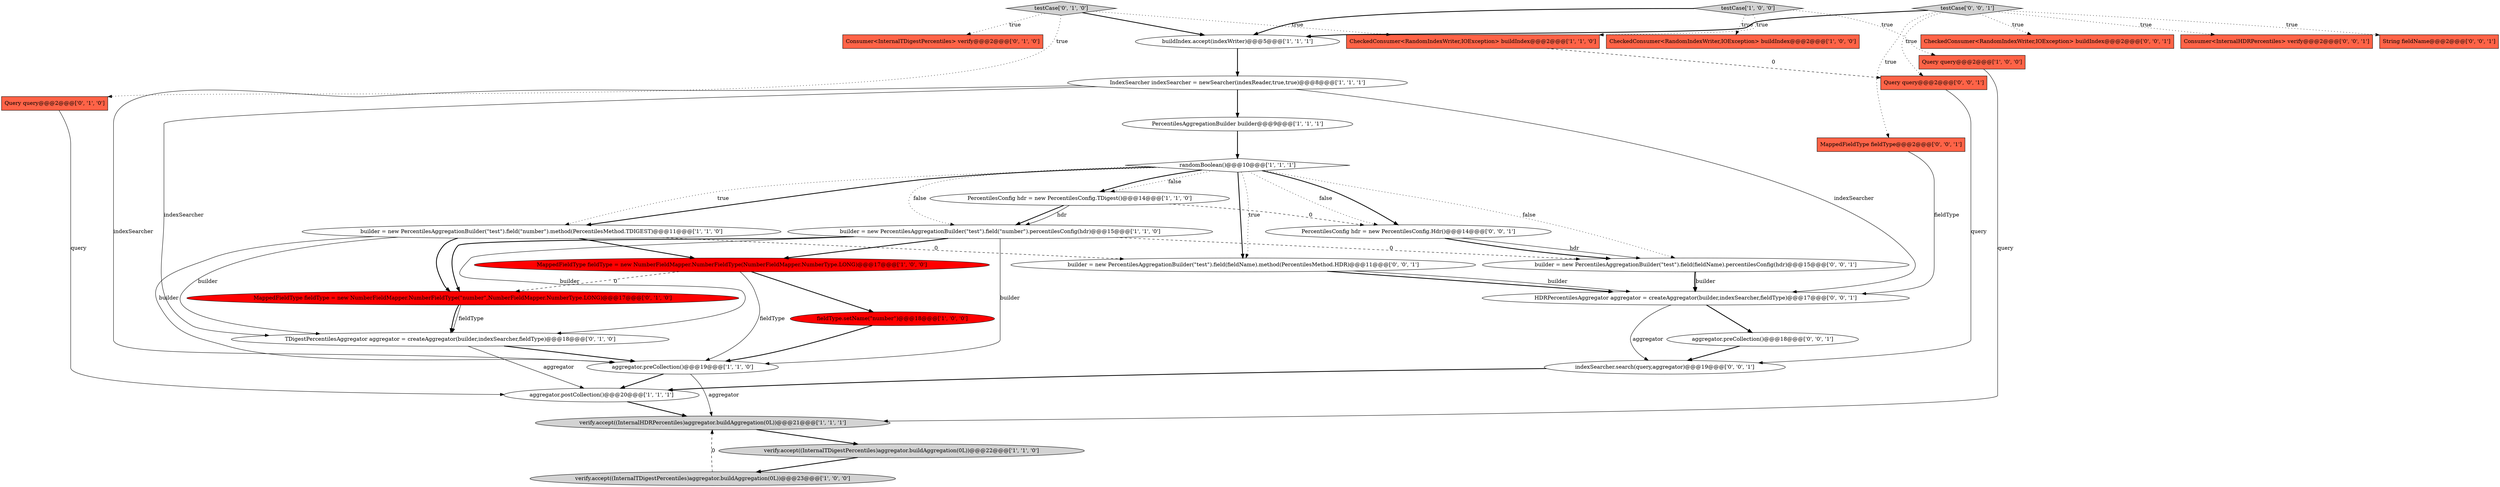 digraph {
14 [style = filled, label = "aggregator.preCollection()@@@19@@@['1', '1', '0']", fillcolor = white, shape = ellipse image = "AAA0AAABBB1BBB"];
11 [style = filled, label = "aggregator.postCollection()@@@20@@@['1', '1', '1']", fillcolor = white, shape = ellipse image = "AAA0AAABBB1BBB"];
7 [style = filled, label = "Query query@@@2@@@['1', '0', '0']", fillcolor = tomato, shape = box image = "AAA0AAABBB1BBB"];
18 [style = filled, label = "Query query@@@2@@@['0', '1', '0']", fillcolor = tomato, shape = box image = "AAA0AAABBB2BBB"];
17 [style = filled, label = "CheckedConsumer<RandomIndexWriter,IOException> buildIndex@@@2@@@['1', '1', '0']", fillcolor = tomato, shape = box image = "AAA0AAABBB1BBB"];
27 [style = filled, label = "CheckedConsumer<RandomIndexWriter,IOException> buildIndex@@@2@@@['0', '0', '1']", fillcolor = tomato, shape = box image = "AAA0AAABBB3BBB"];
1 [style = filled, label = "randomBoolean()@@@10@@@['1', '1', '1']", fillcolor = white, shape = diamond image = "AAA0AAABBB1BBB"];
26 [style = filled, label = "indexSearcher.search(query,aggregator)@@@19@@@['0', '0', '1']", fillcolor = white, shape = ellipse image = "AAA0AAABBB3BBB"];
10 [style = filled, label = "testCase['1', '0', '0']", fillcolor = lightgray, shape = diamond image = "AAA0AAABBB1BBB"];
16 [style = filled, label = "verify.accept((InternalTDigestPercentiles)aggregator.buildAggregation(0L))@@@23@@@['1', '0', '0']", fillcolor = lightgray, shape = ellipse image = "AAA0AAABBB1BBB"];
21 [style = filled, label = "testCase['0', '1', '0']", fillcolor = lightgray, shape = diamond image = "AAA0AAABBB2BBB"];
15 [style = filled, label = "PercentilesAggregationBuilder builder@@@9@@@['1', '1', '1']", fillcolor = white, shape = ellipse image = "AAA0AAABBB1BBB"];
3 [style = filled, label = "builder = new PercentilesAggregationBuilder(\"test\").field(\"number\").percentilesConfig(hdr)@@@15@@@['1', '1', '0']", fillcolor = white, shape = ellipse image = "AAA0AAABBB1BBB"];
5 [style = filled, label = "buildIndex.accept(indexWriter)@@@5@@@['1', '1', '1']", fillcolor = white, shape = ellipse image = "AAA0AAABBB1BBB"];
6 [style = filled, label = "verify.accept((InternalTDigestPercentiles)aggregator.buildAggregation(0L))@@@22@@@['1', '1', '0']", fillcolor = lightgray, shape = ellipse image = "AAA0AAABBB1BBB"];
25 [style = filled, label = "builder = new PercentilesAggregationBuilder(\"test\").field(fieldName).percentilesConfig(hdr)@@@15@@@['0', '0', '1']", fillcolor = white, shape = ellipse image = "AAA0AAABBB3BBB"];
13 [style = filled, label = "builder = new PercentilesAggregationBuilder(\"test\").field(\"number\").method(PercentilesMethod.TDIGEST)@@@11@@@['1', '1', '0']", fillcolor = white, shape = ellipse image = "AAA0AAABBB1BBB"];
8 [style = filled, label = "IndexSearcher indexSearcher = newSearcher(indexReader,true,true)@@@8@@@['1', '1', '1']", fillcolor = white, shape = ellipse image = "AAA0AAABBB1BBB"];
29 [style = filled, label = "HDRPercentilesAggregator aggregator = createAggregator(builder,indexSearcher,fieldType)@@@17@@@['0', '0', '1']", fillcolor = white, shape = ellipse image = "AAA0AAABBB3BBB"];
33 [style = filled, label = "testCase['0', '0', '1']", fillcolor = lightgray, shape = diamond image = "AAA0AAABBB3BBB"];
34 [style = filled, label = "Query query@@@2@@@['0', '0', '1']", fillcolor = tomato, shape = box image = "AAA0AAABBB3BBB"];
19 [style = filled, label = "TDigestPercentilesAggregator aggregator = createAggregator(builder,indexSearcher,fieldType)@@@18@@@['0', '1', '0']", fillcolor = white, shape = ellipse image = "AAA0AAABBB2BBB"];
23 [style = filled, label = "builder = new PercentilesAggregationBuilder(\"test\").field(fieldName).method(PercentilesMethod.HDR)@@@11@@@['0', '0', '1']", fillcolor = white, shape = ellipse image = "AAA0AAABBB3BBB"];
32 [style = filled, label = "PercentilesConfig hdr = new PercentilesConfig.Hdr()@@@14@@@['0', '0', '1']", fillcolor = white, shape = ellipse image = "AAA0AAABBB3BBB"];
28 [style = filled, label = "aggregator.preCollection()@@@18@@@['0', '0', '1']", fillcolor = white, shape = ellipse image = "AAA0AAABBB3BBB"];
24 [style = filled, label = "Consumer<InternalHDRPercentiles> verify@@@2@@@['0', '0', '1']", fillcolor = tomato, shape = box image = "AAA0AAABBB3BBB"];
20 [style = filled, label = "Consumer<InternalTDigestPercentiles> verify@@@2@@@['0', '1', '0']", fillcolor = tomato, shape = box image = "AAA0AAABBB2BBB"];
30 [style = filled, label = "String fieldName@@@2@@@['0', '0', '1']", fillcolor = tomato, shape = box image = "AAA0AAABBB3BBB"];
12 [style = filled, label = "CheckedConsumer<RandomIndexWriter,IOException> buildIndex@@@2@@@['1', '0', '0']", fillcolor = tomato, shape = box image = "AAA0AAABBB1BBB"];
22 [style = filled, label = "MappedFieldType fieldType = new NumberFieldMapper.NumberFieldType(\"number\",NumberFieldMapper.NumberType.LONG)@@@17@@@['0', '1', '0']", fillcolor = red, shape = ellipse image = "AAA1AAABBB2BBB"];
2 [style = filled, label = "fieldType.setName(\"number\")@@@18@@@['1', '0', '0']", fillcolor = red, shape = ellipse image = "AAA1AAABBB1BBB"];
31 [style = filled, label = "MappedFieldType fieldType@@@2@@@['0', '0', '1']", fillcolor = tomato, shape = box image = "AAA0AAABBB3BBB"];
9 [style = filled, label = "verify.accept((InternalHDRPercentiles)aggregator.buildAggregation(0L))@@@21@@@['1', '1', '1']", fillcolor = lightgray, shape = ellipse image = "AAA0AAABBB1BBB"];
0 [style = filled, label = "MappedFieldType fieldType = new NumberFieldMapper.NumberFieldType(NumberFieldMapper.NumberType.LONG)@@@17@@@['1', '0', '0']", fillcolor = red, shape = ellipse image = "AAA1AAABBB1BBB"];
4 [style = filled, label = "PercentilesConfig hdr = new PercentilesConfig.TDigest()@@@14@@@['1', '1', '0']", fillcolor = white, shape = ellipse image = "AAA0AAABBB1BBB"];
8->19 [style = solid, label="indexSearcher"];
1->3 [style = dotted, label="false"];
5->8 [style = bold, label=""];
4->3 [style = bold, label=""];
1->4 [style = bold, label=""];
10->12 [style = dotted, label="true"];
1->32 [style = dotted, label="false"];
21->20 [style = dotted, label="true"];
29->26 [style = solid, label="aggregator"];
8->15 [style = bold, label=""];
17->34 [style = dashed, label="0"];
3->25 [style = dashed, label="0"];
22->19 [style = bold, label=""];
21->18 [style = dotted, label="true"];
33->34 [style = dotted, label="true"];
0->2 [style = bold, label=""];
3->19 [style = solid, label="builder"];
1->25 [style = dotted, label="false"];
28->26 [style = bold, label=""];
0->14 [style = solid, label="fieldType"];
21->17 [style = dotted, label="true"];
25->29 [style = bold, label=""];
33->5 [style = bold, label=""];
11->9 [style = bold, label=""];
3->22 [style = bold, label=""];
13->23 [style = dashed, label="0"];
33->30 [style = dotted, label="true"];
8->29 [style = solid, label="indexSearcher"];
1->13 [style = bold, label=""];
3->14 [style = solid, label="builder"];
26->11 [style = bold, label=""];
3->0 [style = bold, label=""];
1->23 [style = bold, label=""];
9->6 [style = bold, label=""];
14->9 [style = solid, label="aggregator"];
10->17 [style = dotted, label="true"];
0->22 [style = dashed, label="0"];
13->14 [style = solid, label="builder"];
23->29 [style = bold, label=""];
29->28 [style = bold, label=""];
34->26 [style = solid, label="query"];
21->5 [style = bold, label=""];
1->13 [style = dotted, label="true"];
4->32 [style = dashed, label="0"];
7->9 [style = solid, label="query"];
25->29 [style = solid, label="builder"];
10->5 [style = bold, label=""];
19->14 [style = bold, label=""];
32->25 [style = solid, label="hdr"];
1->4 [style = dotted, label="false"];
16->9 [style = dashed, label="0"];
6->16 [style = bold, label=""];
22->19 [style = solid, label="fieldType"];
23->29 [style = solid, label="builder"];
31->29 [style = solid, label="fieldType"];
18->11 [style = solid, label="query"];
2->14 [style = bold, label=""];
32->25 [style = bold, label=""];
19->11 [style = solid, label="aggregator"];
13->19 [style = solid, label="builder"];
4->3 [style = solid, label="hdr"];
1->32 [style = bold, label=""];
33->24 [style = dotted, label="true"];
13->0 [style = bold, label=""];
1->23 [style = dotted, label="true"];
13->22 [style = bold, label=""];
33->27 [style = dotted, label="true"];
14->11 [style = bold, label=""];
10->7 [style = dotted, label="true"];
8->14 [style = solid, label="indexSearcher"];
15->1 [style = bold, label=""];
33->31 [style = dotted, label="true"];
}
